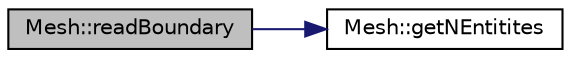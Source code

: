 digraph "Mesh::readBoundary"
{
 // LATEX_PDF_SIZE
  edge [fontname="Helvetica",fontsize="10",labelfontname="Helvetica",labelfontsize="10"];
  node [fontname="Helvetica",fontsize="10",shape=record];
  rankdir="LR";
  Node1 [label="Mesh::readBoundary",height=0.2,width=0.4,color="black", fillcolor="grey75", style="filled", fontcolor="black",tooltip=" "];
  Node1 -> Node2 [color="midnightblue",fontsize="10",style="solid",fontname="Helvetica"];
  Node2 [label="Mesh::getNEntitites",height=0.2,width=0.4,color="black", fillcolor="white", style="filled",URL="$classMesh.html#af397c5929deb631f4bade90092b002fe",tooltip=" "];
}
